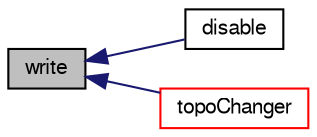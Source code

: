 digraph "write"
{
  bgcolor="transparent";
  edge [fontname="FreeSans",fontsize="10",labelfontname="FreeSans",labelfontsize="10"];
  node [fontname="FreeSans",fontsize="10",shape=record];
  rankdir="LR";
  Node452 [label="write",height=0.2,width=0.4,color="black", fillcolor="grey75", style="filled", fontcolor="black"];
  Node452 -> Node453 [dir="back",color="midnightblue",fontsize="10",style="solid",fontname="FreeSans"];
  Node453 [label="disable",height=0.2,width=0.4,color="black",URL="$a21610.html#a22786ff824623577fecc60a9d5acebc5",tooltip="Activate mesh modifier. "];
  Node452 -> Node454 [dir="back",color="midnightblue",fontsize="10",style="solid",fontname="FreeSans"];
  Node454 [label="topoChanger",height=0.2,width=0.4,color="red",URL="$a21610.html#ae17be4bfaad2b943f34f4ef615a35f19",tooltip="Return reference to morph engine. "];
}
